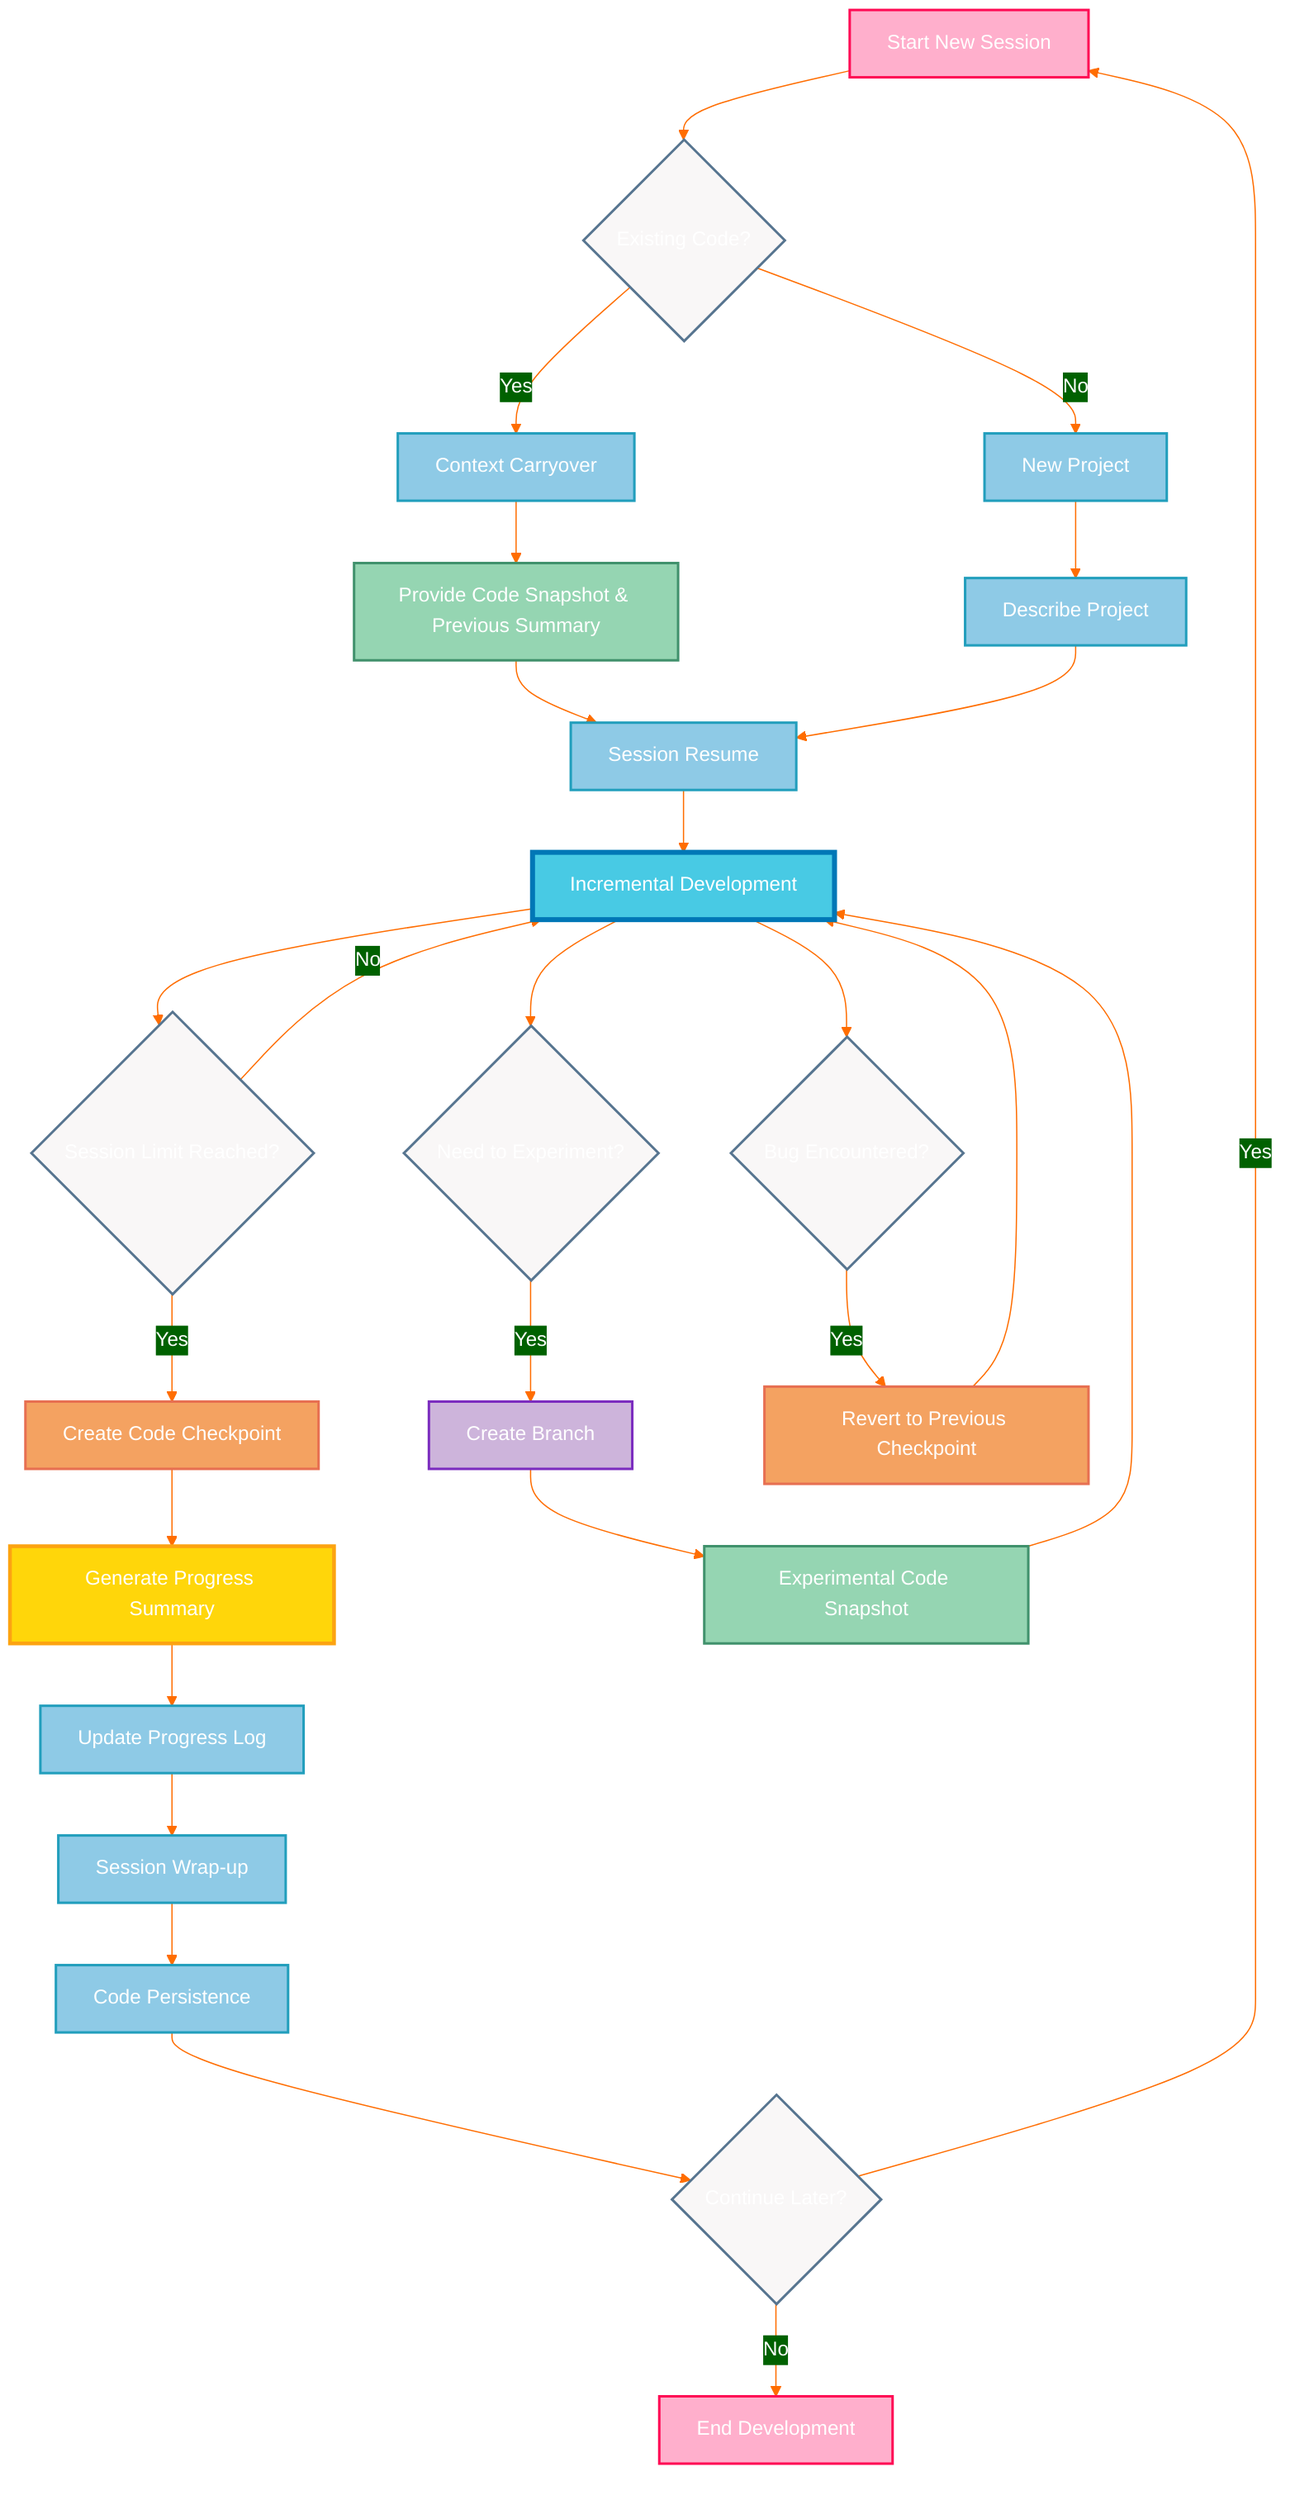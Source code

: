 %%{init: {
  'theme': 'base',
  'themeVariables': {
    'primaryColor': '#ff9e00',
    'primaryTextColor': '#fff',
    'primaryBorderColor': '#ff6d00',
    'lineColor': '#ff6d00',
    'secondaryColor': '#006100',
    'tertiaryColor': '#0000FF'
  }
}}%%

flowchart TD
    A[Start New Session]:::startEnd --> B{Existing Code?}
    B -->|Yes| C[Context Carryover]:::process
    B -->|No| D[New Project]:::process
    C --> E[Provide Code Snapshot & Previous Summary]:::snapshot
    D --> F[Describe Project]:::process
    E --> G[Session Resume]:::process
    F --> G
    G --> H[Incremental Development]:::mainProcess
    H --> I{Session Limit Reached?}
    I -->|No| H
    I -->|Yes| J[Create Code Checkpoint]:::checkpoint
    J --> K[Generate Progress Summary]:::summary
    K --> L[Update Progress Log]:::process
    L --> M[Session Wrap-up]:::process
    M --> N[Code Persistence]:::process
    N --> O{Continue Later?}
    O -->|Yes| A
    O -->|No| P[End Development]:::startEnd
    H --> Q{Need to Experiment?}
    Q -->|Yes| R[Create Branch]:::branch
    R --> S[Experimental Code Snapshot]:::snapshot
    S --> H
    H --> T{Bug Encountered?}
    T -->|Yes| U[Revert to Previous Checkpoint]:::checkpoint
    U --> H

    classDef default fill:#f9f7f7,stroke:#577590,stroke-width:2px;
    classDef process fill:#8ecae6,stroke:#219ebc,stroke-width:2px;
    classDef snapshot fill:#95d5b2,stroke:#40916c,stroke-width:2px;
    classDef checkpoint fill:#f4a261,stroke:#e76f51,stroke-width:2px;
    classDef branch fill:#cdb4db,stroke:#7b2cbf,stroke-width:2px;
    classDef startEnd fill:#ffafcc,stroke:#ff0a54,stroke-width:2px;
    classDef mainProcess fill:#48cae4,stroke:#0077b6,stroke-width:4px;
    classDef summary fill:#ffd60a,stroke:#fca311,stroke-width:3px;

    style A fill:#ffafcc,stroke:#ff0a54,stroke-width:2px
    style P fill:#ffafcc,stroke:#ff0a54,stroke-width:2px